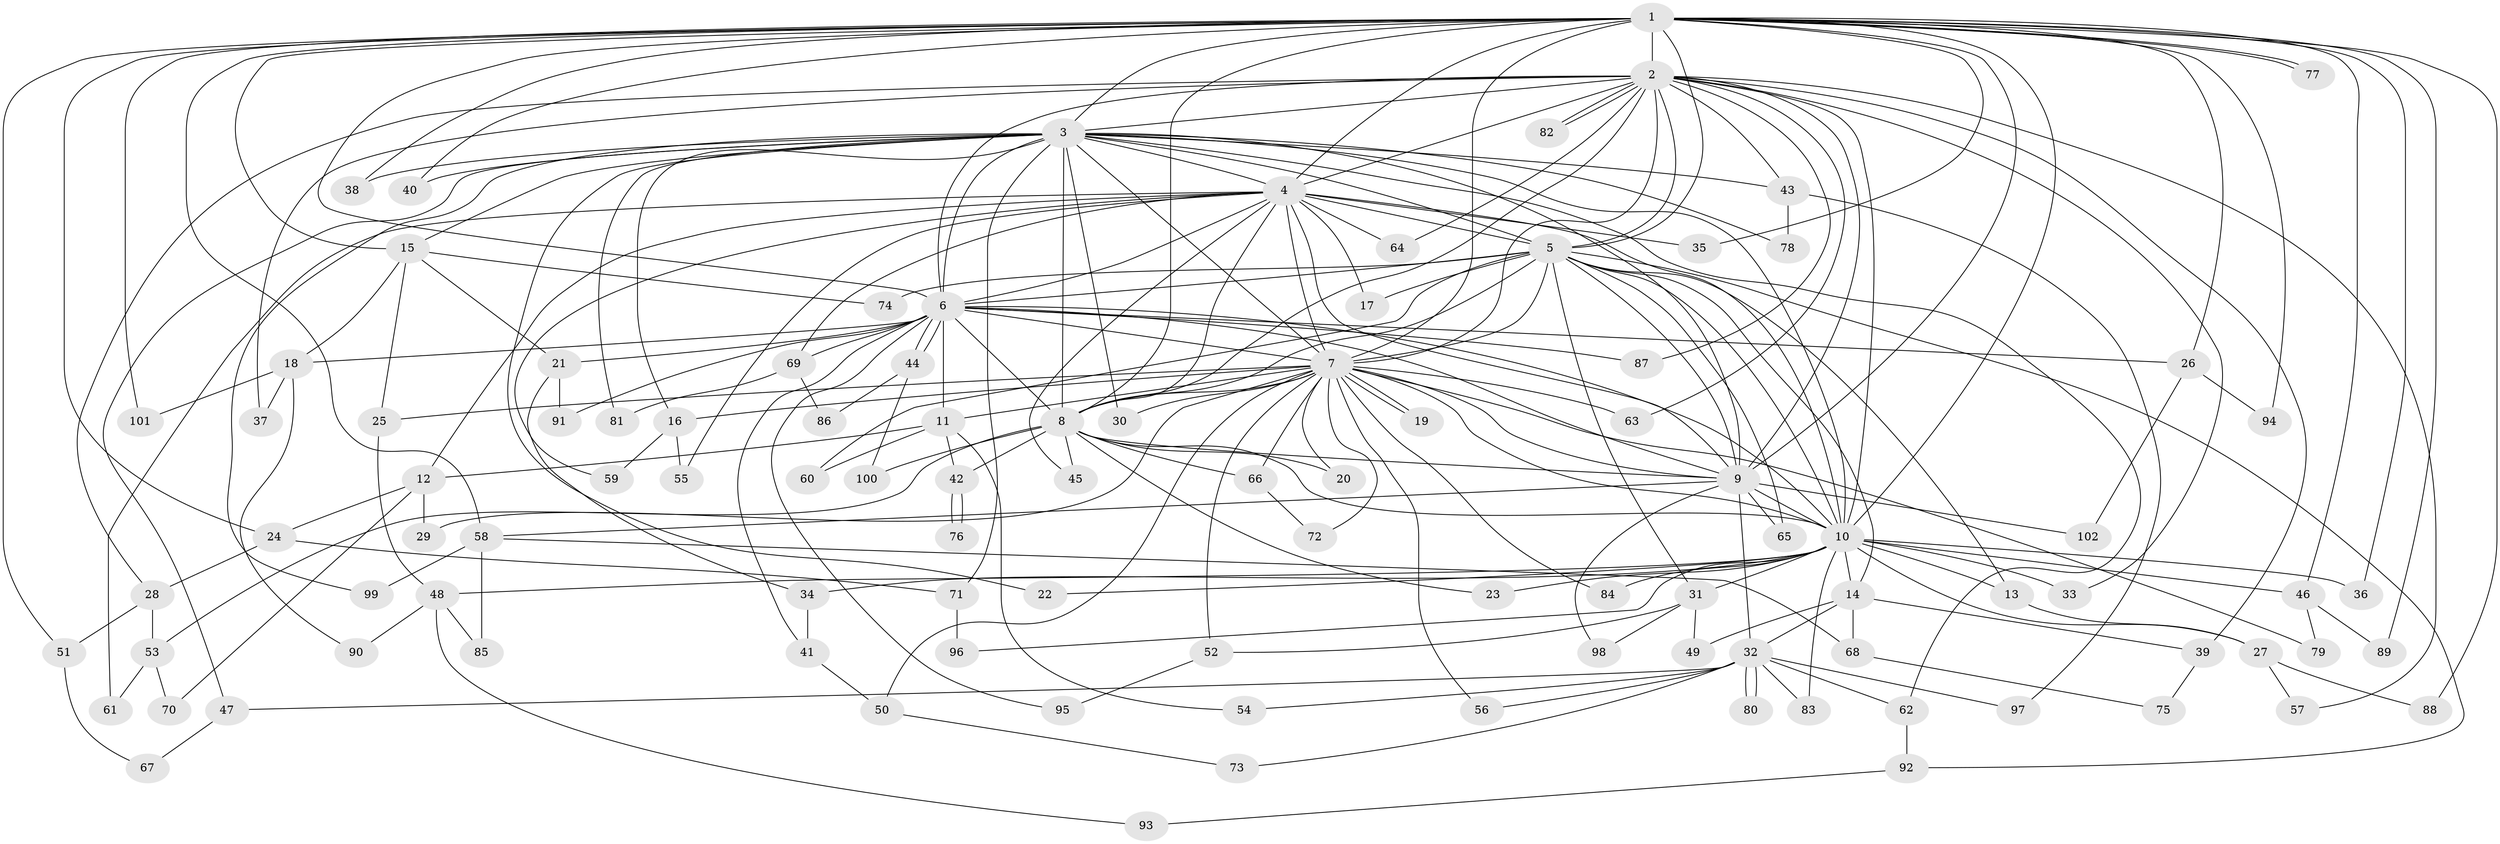 // coarse degree distribution, {30: 0.014084507042253521, 21: 0.028169014084507043, 19: 0.014084507042253521, 16: 0.014084507042253521, 18: 0.014084507042253521, 14: 0.014084507042253521, 13: 0.014084507042253521, 22: 0.014084507042253521, 6: 0.04225352112676056, 5: 0.07042253521126761, 3: 0.18309859154929578, 4: 0.11267605633802817, 2: 0.43661971830985913, 11: 0.014084507042253521, 1: 0.014084507042253521}
// Generated by graph-tools (version 1.1) at 2025/17/03/04/25 18:17:40]
// undirected, 102 vertices, 229 edges
graph export_dot {
graph [start="1"]
  node [color=gray90,style=filled];
  1;
  2;
  3;
  4;
  5;
  6;
  7;
  8;
  9;
  10;
  11;
  12;
  13;
  14;
  15;
  16;
  17;
  18;
  19;
  20;
  21;
  22;
  23;
  24;
  25;
  26;
  27;
  28;
  29;
  30;
  31;
  32;
  33;
  34;
  35;
  36;
  37;
  38;
  39;
  40;
  41;
  42;
  43;
  44;
  45;
  46;
  47;
  48;
  49;
  50;
  51;
  52;
  53;
  54;
  55;
  56;
  57;
  58;
  59;
  60;
  61;
  62;
  63;
  64;
  65;
  66;
  67;
  68;
  69;
  70;
  71;
  72;
  73;
  74;
  75;
  76;
  77;
  78;
  79;
  80;
  81;
  82;
  83;
  84;
  85;
  86;
  87;
  88;
  89;
  90;
  91;
  92;
  93;
  94;
  95;
  96;
  97;
  98;
  99;
  100;
  101;
  102;
  1 -- 2;
  1 -- 3;
  1 -- 4;
  1 -- 5;
  1 -- 6;
  1 -- 7;
  1 -- 8;
  1 -- 9;
  1 -- 10;
  1 -- 15;
  1 -- 24;
  1 -- 26;
  1 -- 35;
  1 -- 36;
  1 -- 38;
  1 -- 40;
  1 -- 46;
  1 -- 51;
  1 -- 58;
  1 -- 77;
  1 -- 77;
  1 -- 88;
  1 -- 89;
  1 -- 94;
  1 -- 101;
  2 -- 3;
  2 -- 4;
  2 -- 5;
  2 -- 6;
  2 -- 7;
  2 -- 8;
  2 -- 9;
  2 -- 10;
  2 -- 28;
  2 -- 33;
  2 -- 37;
  2 -- 39;
  2 -- 43;
  2 -- 57;
  2 -- 63;
  2 -- 64;
  2 -- 82;
  2 -- 82;
  2 -- 87;
  3 -- 4;
  3 -- 5;
  3 -- 6;
  3 -- 7;
  3 -- 8;
  3 -- 9;
  3 -- 10;
  3 -- 15;
  3 -- 16;
  3 -- 22;
  3 -- 30;
  3 -- 38;
  3 -- 40;
  3 -- 43;
  3 -- 47;
  3 -- 62;
  3 -- 71;
  3 -- 78;
  3 -- 81;
  3 -- 99;
  4 -- 5;
  4 -- 6;
  4 -- 7;
  4 -- 8;
  4 -- 9;
  4 -- 10;
  4 -- 12;
  4 -- 17;
  4 -- 35;
  4 -- 45;
  4 -- 55;
  4 -- 59;
  4 -- 61;
  4 -- 64;
  4 -- 69;
  5 -- 6;
  5 -- 7;
  5 -- 8;
  5 -- 9;
  5 -- 10;
  5 -- 13;
  5 -- 14;
  5 -- 17;
  5 -- 31;
  5 -- 60;
  5 -- 65;
  5 -- 74;
  5 -- 92;
  6 -- 7;
  6 -- 8;
  6 -- 9;
  6 -- 10;
  6 -- 11;
  6 -- 18;
  6 -- 21;
  6 -- 26;
  6 -- 41;
  6 -- 44;
  6 -- 44;
  6 -- 69;
  6 -- 87;
  6 -- 91;
  6 -- 95;
  7 -- 8;
  7 -- 9;
  7 -- 10;
  7 -- 11;
  7 -- 16;
  7 -- 19;
  7 -- 19;
  7 -- 20;
  7 -- 25;
  7 -- 29;
  7 -- 30;
  7 -- 50;
  7 -- 52;
  7 -- 56;
  7 -- 63;
  7 -- 66;
  7 -- 72;
  7 -- 79;
  7 -- 84;
  8 -- 9;
  8 -- 10;
  8 -- 20;
  8 -- 23;
  8 -- 42;
  8 -- 45;
  8 -- 53;
  8 -- 66;
  8 -- 100;
  9 -- 10;
  9 -- 32;
  9 -- 58;
  9 -- 65;
  9 -- 98;
  9 -- 102;
  10 -- 13;
  10 -- 14;
  10 -- 22;
  10 -- 23;
  10 -- 27;
  10 -- 31;
  10 -- 33;
  10 -- 34;
  10 -- 36;
  10 -- 46;
  10 -- 48;
  10 -- 83;
  10 -- 84;
  10 -- 96;
  11 -- 12;
  11 -- 42;
  11 -- 54;
  11 -- 60;
  12 -- 24;
  12 -- 29;
  12 -- 70;
  13 -- 27;
  14 -- 32;
  14 -- 39;
  14 -- 49;
  14 -- 68;
  15 -- 18;
  15 -- 21;
  15 -- 25;
  15 -- 74;
  16 -- 55;
  16 -- 59;
  18 -- 37;
  18 -- 90;
  18 -- 101;
  21 -- 34;
  21 -- 91;
  24 -- 28;
  24 -- 71;
  25 -- 48;
  26 -- 94;
  26 -- 102;
  27 -- 57;
  27 -- 88;
  28 -- 51;
  28 -- 53;
  31 -- 49;
  31 -- 52;
  31 -- 98;
  32 -- 47;
  32 -- 54;
  32 -- 56;
  32 -- 62;
  32 -- 73;
  32 -- 80;
  32 -- 80;
  32 -- 83;
  32 -- 97;
  34 -- 41;
  39 -- 75;
  41 -- 50;
  42 -- 76;
  42 -- 76;
  43 -- 78;
  43 -- 97;
  44 -- 86;
  44 -- 100;
  46 -- 79;
  46 -- 89;
  47 -- 67;
  48 -- 85;
  48 -- 90;
  48 -- 93;
  50 -- 73;
  51 -- 67;
  52 -- 95;
  53 -- 61;
  53 -- 70;
  58 -- 68;
  58 -- 85;
  58 -- 99;
  62 -- 92;
  66 -- 72;
  68 -- 75;
  69 -- 81;
  69 -- 86;
  71 -- 96;
  92 -- 93;
}
